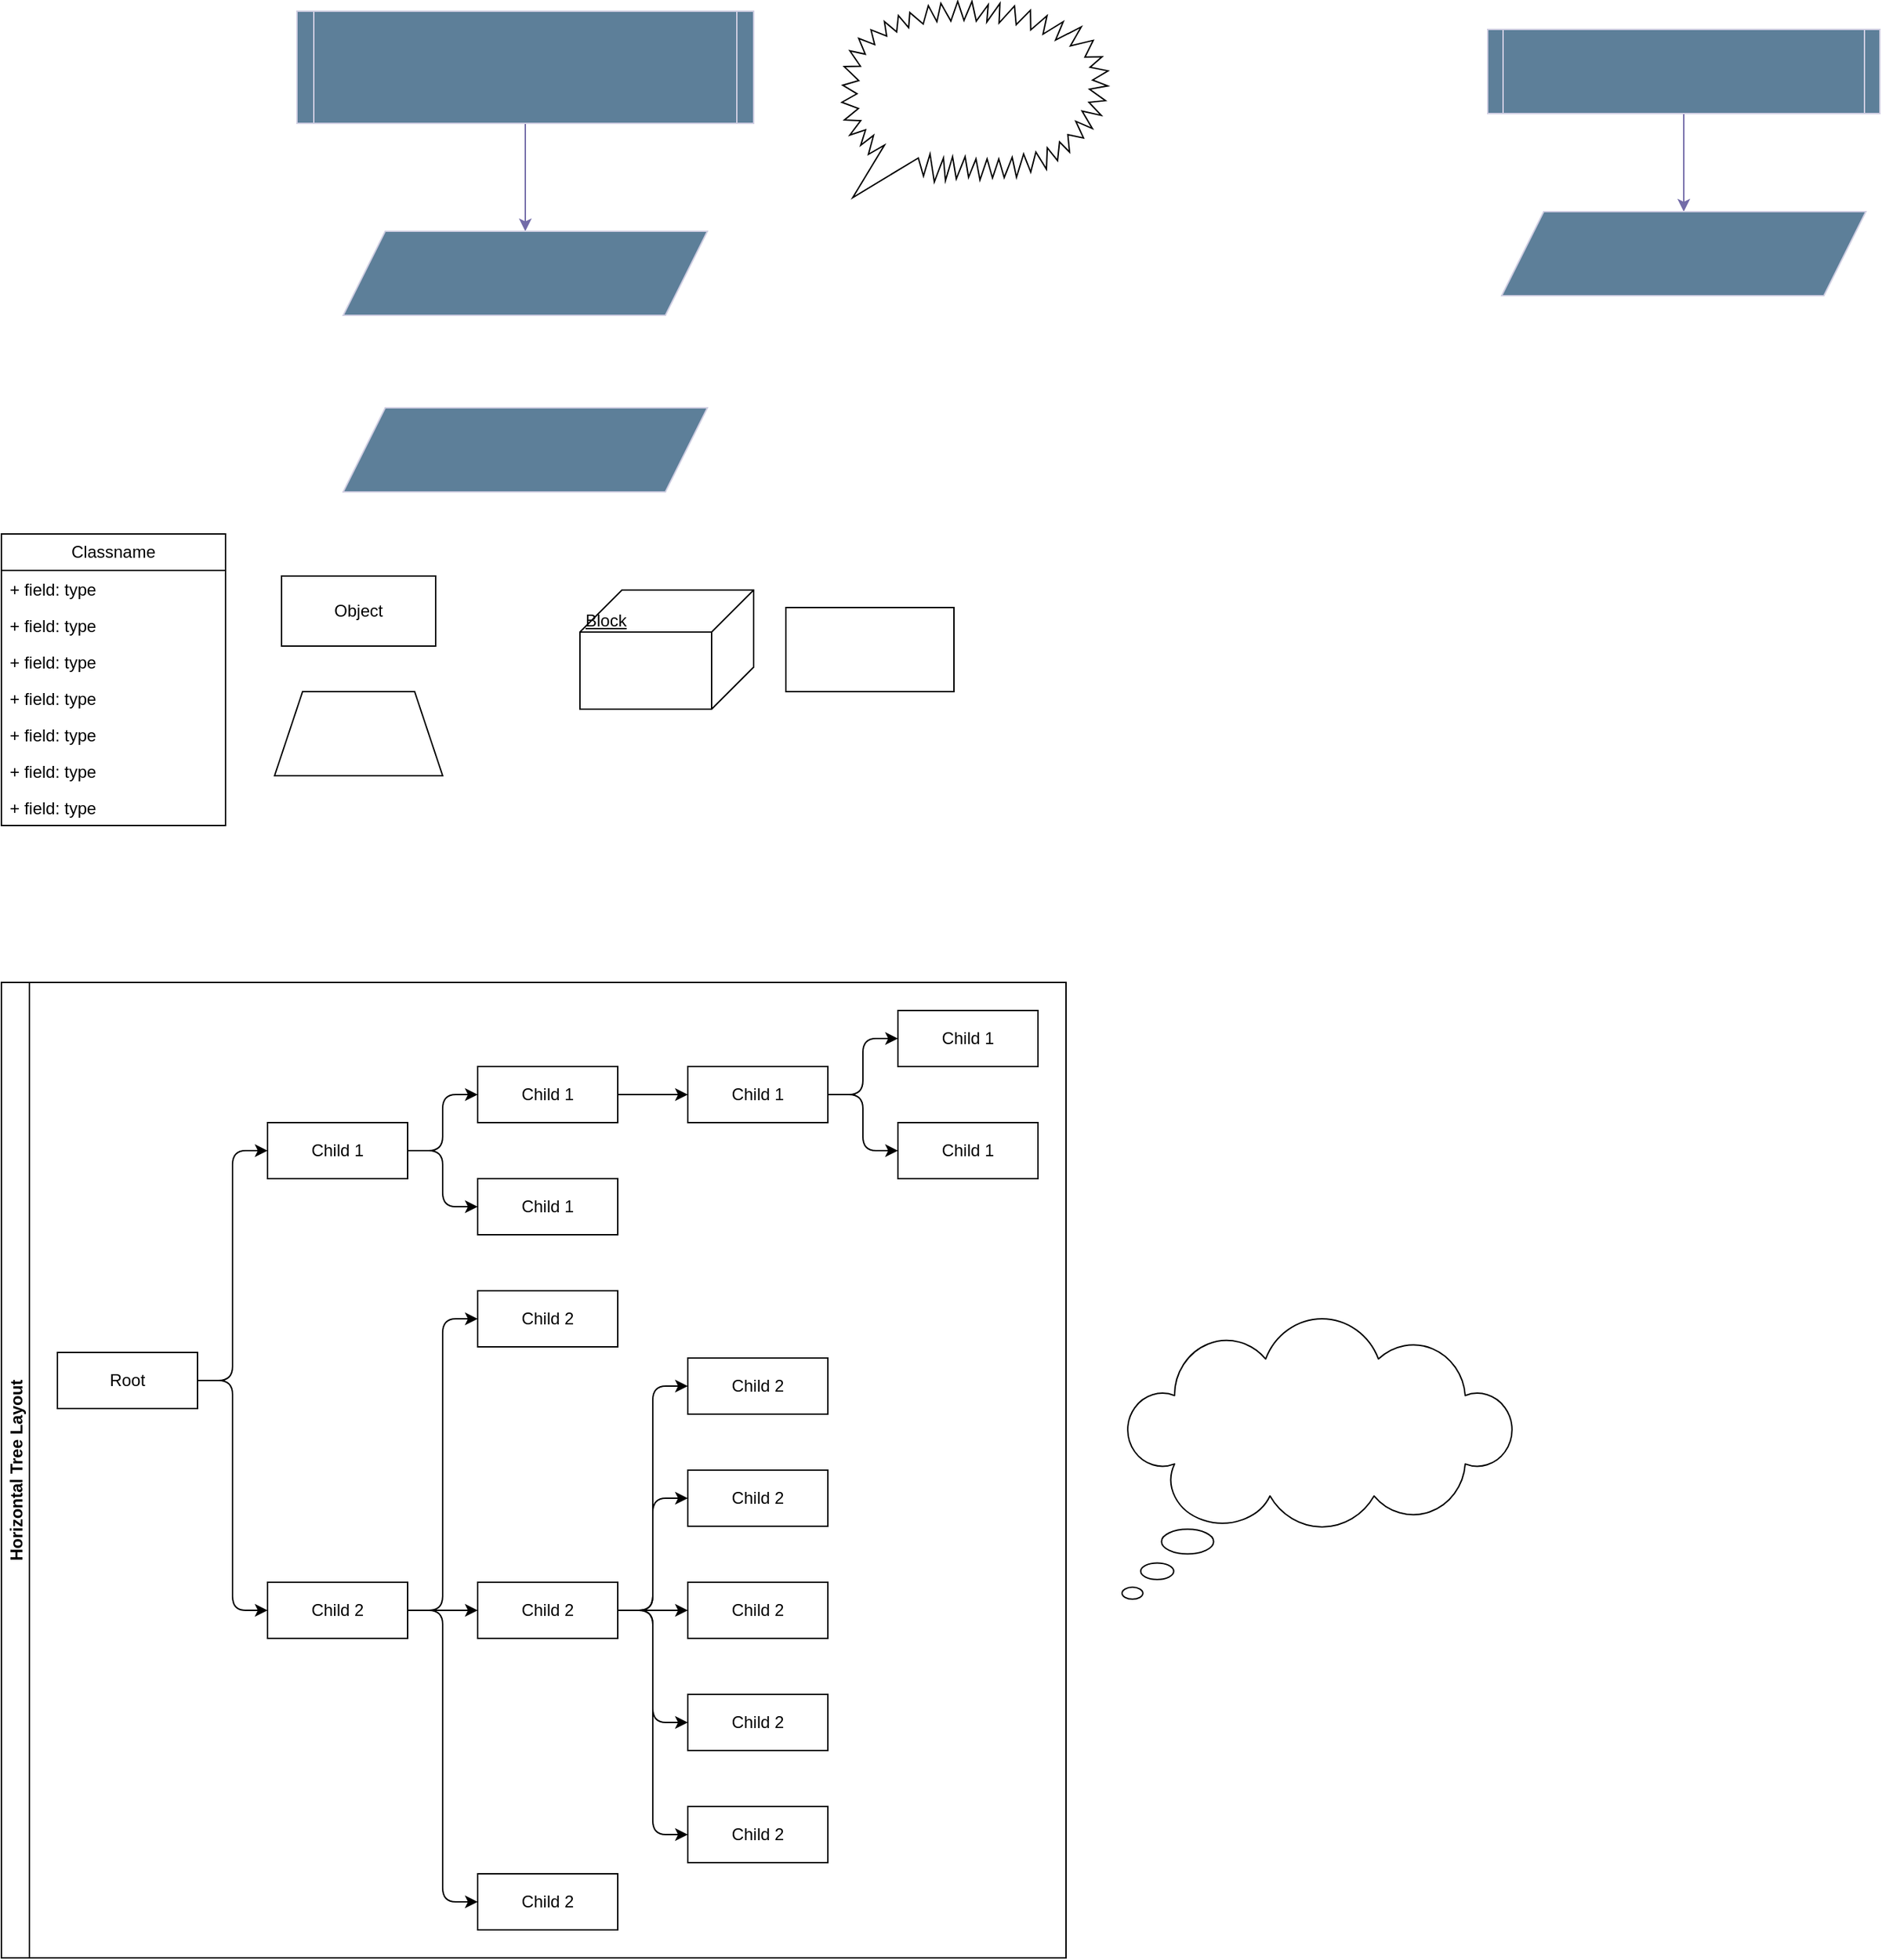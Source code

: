 <mxfile version="24.6.4" type="github">
  <diagram name="Page-1" id="l3IdfPpWL5j4SiQZerBx">
    <mxGraphModel dx="1193" dy="1075" grid="1" gridSize="10" guides="1" tooltips="1" connect="1" arrows="1" fold="1" page="1" pageScale="1" pageWidth="827" pageHeight="1169" math="0" shadow="0">
      <root>
        <mxCell id="0" />
        <mxCell id="1" parent="0" />
        <mxCell id="-8XFwzB2doiiyMq0dGog-4" value="" style="edgeStyle=orthogonalEdgeStyle;rounded=0;orthogonalLoop=1;jettySize=auto;html=1;strokeColor=#736CA8;fontColor=#1A1A1A;" edge="1" parent="1" source="-8XFwzB2doiiyMq0dGog-1" target="-8XFwzB2doiiyMq0dGog-3">
          <mxGeometry relative="1" as="geometry" />
        </mxCell>
        <mxCell id="-8XFwzB2doiiyMq0dGog-1" value="" style="shape=process;whiteSpace=wrap;html=1;backgroundOutline=1;size=0.038;labelBackgroundColor=none;fillColor=#5D7F99;strokeColor=#D0CEE2;fontColor=#1A1A1A;" vertex="1" parent="1">
          <mxGeometry x="251" y="27" width="326" height="80" as="geometry" />
        </mxCell>
        <mxCell id="-8XFwzB2doiiyMq0dGog-2" style="edgeStyle=orthogonalEdgeStyle;rounded=0;orthogonalLoop=1;jettySize=auto;html=1;exitX=0.5;exitY=1;exitDx=0;exitDy=0;labelBackgroundColor=none;strokeColor=#736CA8;fontColor=default;" edge="1" parent="1" source="-8XFwzB2doiiyMq0dGog-1" target="-8XFwzB2doiiyMq0dGog-1">
          <mxGeometry relative="1" as="geometry" />
        </mxCell>
        <mxCell id="-8XFwzB2doiiyMq0dGog-3" value="" style="shape=parallelogram;perimeter=parallelogramPerimeter;whiteSpace=wrap;html=1;fixedSize=1;strokeColor=#D0CEE2;fontColor=#1A1A1A;fillColor=#5D7F99;size=30;" vertex="1" parent="1">
          <mxGeometry x="284" y="184" width="260" height="60" as="geometry" />
        </mxCell>
        <mxCell id="-8XFwzB2doiiyMq0dGog-9" value="" style="edgeStyle=orthogonalEdgeStyle;rounded=0;orthogonalLoop=1;jettySize=auto;html=1;strokeColor=#736CA8;fontColor=#1A1A1A;" edge="1" parent="1" source="-8XFwzB2doiiyMq0dGog-10" target="-8XFwzB2doiiyMq0dGog-12">
          <mxGeometry relative="1" as="geometry" />
        </mxCell>
        <mxCell id="-8XFwzB2doiiyMq0dGog-10" value="" style="shape=process;whiteSpace=wrap;html=1;backgroundOutline=1;size=0.038;labelBackgroundColor=none;fillColor=#5D7F99;strokeColor=#D0CEE2;fontColor=#1A1A1A;" vertex="1" parent="1">
          <mxGeometry x="1101" y="40" width="280" height="60" as="geometry" />
        </mxCell>
        <mxCell id="-8XFwzB2doiiyMq0dGog-11" style="edgeStyle=orthogonalEdgeStyle;rounded=0;orthogonalLoop=1;jettySize=auto;html=1;exitX=0.5;exitY=1;exitDx=0;exitDy=0;labelBackgroundColor=none;strokeColor=#736CA8;fontColor=default;" edge="1" parent="1" source="-8XFwzB2doiiyMq0dGog-10" target="-8XFwzB2doiiyMq0dGog-10">
          <mxGeometry relative="1" as="geometry" />
        </mxCell>
        <mxCell id="-8XFwzB2doiiyMq0dGog-12" value="" style="shape=parallelogram;perimeter=parallelogramPerimeter;whiteSpace=wrap;html=1;fixedSize=1;strokeColor=#D0CEE2;fontColor=#1A1A1A;fillColor=#5D7F99;size=30;" vertex="1" parent="1">
          <mxGeometry x="1111" y="170" width="260" height="60" as="geometry" />
        </mxCell>
        <mxCell id="-8XFwzB2doiiyMq0dGog-13" value="" style="shape=parallelogram;perimeter=parallelogramPerimeter;whiteSpace=wrap;html=1;fixedSize=1;strokeColor=#D0CEE2;fontColor=#1A1A1A;fillColor=#5D7F99;size=30;" vertex="1" parent="1">
          <mxGeometry x="284" y="310" width="260" height="60" as="geometry" />
        </mxCell>
        <mxCell id="-8XFwzB2doiiyMq0dGog-14" value="Classname" style="swimlane;fontStyle=0;childLayout=stackLayout;horizontal=1;startSize=26;fillColor=none;horizontalStack=0;resizeParent=1;resizeParentMax=0;resizeLast=0;collapsible=1;marginBottom=0;whiteSpace=wrap;html=1;" vertex="1" parent="1">
          <mxGeometry x="40" y="400" width="160" height="208" as="geometry" />
        </mxCell>
        <mxCell id="-8XFwzB2doiiyMq0dGog-15" value="+ field: type" style="text;strokeColor=none;fillColor=none;align=left;verticalAlign=top;spacingLeft=4;spacingRight=4;overflow=hidden;rotatable=0;points=[[0,0.5],[1,0.5]];portConstraint=eastwest;whiteSpace=wrap;html=1;" vertex="1" parent="-8XFwzB2doiiyMq0dGog-14">
          <mxGeometry y="26" width="160" height="26" as="geometry" />
        </mxCell>
        <mxCell id="-8XFwzB2doiiyMq0dGog-16" value="+ field: type" style="text;strokeColor=none;fillColor=none;align=left;verticalAlign=top;spacingLeft=4;spacingRight=4;overflow=hidden;rotatable=0;points=[[0,0.5],[1,0.5]];portConstraint=eastwest;whiteSpace=wrap;html=1;" vertex="1" parent="-8XFwzB2doiiyMq0dGog-14">
          <mxGeometry y="52" width="160" height="26" as="geometry" />
        </mxCell>
        <mxCell id="-8XFwzB2doiiyMq0dGog-17" value="+ field: type" style="text;strokeColor=none;fillColor=none;align=left;verticalAlign=top;spacingLeft=4;spacingRight=4;overflow=hidden;rotatable=0;points=[[0,0.5],[1,0.5]];portConstraint=eastwest;whiteSpace=wrap;html=1;" vertex="1" parent="-8XFwzB2doiiyMq0dGog-14">
          <mxGeometry y="78" width="160" height="26" as="geometry" />
        </mxCell>
        <mxCell id="-8XFwzB2doiiyMq0dGog-19" value="+ field: type" style="text;strokeColor=none;fillColor=none;align=left;verticalAlign=top;spacingLeft=4;spacingRight=4;overflow=hidden;rotatable=0;points=[[0,0.5],[1,0.5]];portConstraint=eastwest;whiteSpace=wrap;html=1;" vertex="1" parent="-8XFwzB2doiiyMq0dGog-14">
          <mxGeometry y="104" width="160" height="26" as="geometry" />
        </mxCell>
        <mxCell id="-8XFwzB2doiiyMq0dGog-20" value="+ field: type" style="text;strokeColor=none;fillColor=none;align=left;verticalAlign=top;spacingLeft=4;spacingRight=4;overflow=hidden;rotatable=0;points=[[0,0.5],[1,0.5]];portConstraint=eastwest;whiteSpace=wrap;html=1;" vertex="1" parent="-8XFwzB2doiiyMq0dGog-14">
          <mxGeometry y="130" width="160" height="26" as="geometry" />
        </mxCell>
        <mxCell id="-8XFwzB2doiiyMq0dGog-21" value="+ field: type" style="text;strokeColor=none;fillColor=none;align=left;verticalAlign=top;spacingLeft=4;spacingRight=4;overflow=hidden;rotatable=0;points=[[0,0.5],[1,0.5]];portConstraint=eastwest;whiteSpace=wrap;html=1;" vertex="1" parent="-8XFwzB2doiiyMq0dGog-14">
          <mxGeometry y="156" width="160" height="26" as="geometry" />
        </mxCell>
        <mxCell id="-8XFwzB2doiiyMq0dGog-18" value="+ field: type" style="text;strokeColor=none;fillColor=none;align=left;verticalAlign=top;spacingLeft=4;spacingRight=4;overflow=hidden;rotatable=0;points=[[0,0.5],[1,0.5]];portConstraint=eastwest;whiteSpace=wrap;html=1;" vertex="1" parent="-8XFwzB2doiiyMq0dGog-14">
          <mxGeometry y="182" width="160" height="26" as="geometry" />
        </mxCell>
        <mxCell id="-8XFwzB2doiiyMq0dGog-22" value="Object" style="html=1;whiteSpace=wrap;" vertex="1" parent="1">
          <mxGeometry x="240" y="430" width="110" height="50" as="geometry" />
        </mxCell>
        <mxCell id="-8XFwzB2doiiyMq0dGog-24" value="" style="shape=trapezoid;perimeter=trapezoidPerimeter;whiteSpace=wrap;html=1;fixedSize=1;" vertex="1" parent="1">
          <mxGeometry x="235" y="512.5" width="120" height="60" as="geometry" />
        </mxCell>
        <mxCell id="-8XFwzB2doiiyMq0dGog-26" value="Block" style="verticalAlign=top;align=left;spacingTop=8;spacingLeft=2;spacingRight=12;shape=cube;size=30;direction=south;fontStyle=4;html=1;whiteSpace=wrap;" vertex="1" parent="1">
          <mxGeometry x="453" y="440" width="124" height="85" as="geometry" />
        </mxCell>
        <mxCell id="-8XFwzB2doiiyMq0dGog-27" value="" style="whiteSpace=wrap;html=1;align=left;verticalAlign=top;spacingTop=8;spacingLeft=2;spacingRight=12;fontStyle=4;" vertex="1" parent="1">
          <mxGeometry x="600" y="452.5" width="120" height="60" as="geometry" />
        </mxCell>
        <mxCell id="-8XFwzB2doiiyMq0dGog-30" value="Horizontal Tree Layout" style="swimlane;startSize=20;horizontal=0;childLayout=treeLayout;horizontalTree=1;sortEdges=1;resizable=0;containerType=tree;fontSize=12;" vertex="1" parent="1">
          <mxGeometry x="40" y="720" width="760" height="696" as="geometry" />
        </mxCell>
        <mxCell id="-8XFwzB2doiiyMq0dGog-31" value="Root" style="whiteSpace=wrap;html=1;" vertex="1" parent="-8XFwzB2doiiyMq0dGog-30">
          <mxGeometry x="40" y="264" width="100" height="40" as="geometry" />
        </mxCell>
        <mxCell id="-8XFwzB2doiiyMq0dGog-32" value="Child 1" style="whiteSpace=wrap;html=1;" vertex="1" parent="-8XFwzB2doiiyMq0dGog-30">
          <mxGeometry x="190" y="100" width="100" height="40" as="geometry" />
        </mxCell>
        <mxCell id="-8XFwzB2doiiyMq0dGog-33" value="" style="edgeStyle=elbowEdgeStyle;elbow=horizontal;html=1;rounded=1;curved=0;sourcePerimeterSpacing=0;targetPerimeterSpacing=0;startSize=6;endSize=6;" edge="1" parent="-8XFwzB2doiiyMq0dGog-30" source="-8XFwzB2doiiyMq0dGog-31" target="-8XFwzB2doiiyMq0dGog-32">
          <mxGeometry relative="1" as="geometry" />
        </mxCell>
        <mxCell id="-8XFwzB2doiiyMq0dGog-34" value="Child 2" style="whiteSpace=wrap;html=1;" vertex="1" parent="-8XFwzB2doiiyMq0dGog-30">
          <mxGeometry x="190" y="428" width="100" height="40" as="geometry" />
        </mxCell>
        <mxCell id="-8XFwzB2doiiyMq0dGog-35" value="" style="edgeStyle=elbowEdgeStyle;elbow=horizontal;html=1;rounded=1;curved=0;sourcePerimeterSpacing=0;targetPerimeterSpacing=0;startSize=6;endSize=6;" edge="1" parent="-8XFwzB2doiiyMq0dGog-30" source="-8XFwzB2doiiyMq0dGog-31" target="-8XFwzB2doiiyMq0dGog-34">
          <mxGeometry relative="1" as="geometry" />
        </mxCell>
        <mxCell id="-8XFwzB2doiiyMq0dGog-36" value="" style="edgeStyle=elbowEdgeStyle;elbow=horizontal;html=1;rounded=1;curved=0;sourcePerimeterSpacing=0;targetPerimeterSpacing=0;startSize=6;endSize=6;" edge="1" target="-8XFwzB2doiiyMq0dGog-37" source="-8XFwzB2doiiyMq0dGog-32" parent="-8XFwzB2doiiyMq0dGog-30">
          <mxGeometry relative="1" as="geometry">
            <mxPoint x="180" y="788" as="sourcePoint" />
          </mxGeometry>
        </mxCell>
        <mxCell id="-8XFwzB2doiiyMq0dGog-37" value="Child 1" style="whiteSpace=wrap;html=1;" vertex="1" parent="-8XFwzB2doiiyMq0dGog-30">
          <mxGeometry x="340" y="60" width="100" height="40" as="geometry" />
        </mxCell>
        <mxCell id="-8XFwzB2doiiyMq0dGog-38" value="" style="edgeStyle=elbowEdgeStyle;elbow=horizontal;html=1;rounded=1;curved=0;sourcePerimeterSpacing=0;targetPerimeterSpacing=0;startSize=6;endSize=6;" edge="1" target="-8XFwzB2doiiyMq0dGog-39" source="-8XFwzB2doiiyMq0dGog-37" parent="-8XFwzB2doiiyMq0dGog-30">
          <mxGeometry relative="1" as="geometry">
            <mxPoint x="330" y="748" as="sourcePoint" />
          </mxGeometry>
        </mxCell>
        <mxCell id="-8XFwzB2doiiyMq0dGog-39" value="Child 1" style="whiteSpace=wrap;html=1;" vertex="1" parent="-8XFwzB2doiiyMq0dGog-30">
          <mxGeometry x="490" y="60" width="100" height="40" as="geometry" />
        </mxCell>
        <mxCell id="-8XFwzB2doiiyMq0dGog-40" value="" style="edgeStyle=elbowEdgeStyle;elbow=horizontal;html=1;rounded=1;curved=0;sourcePerimeterSpacing=0;targetPerimeterSpacing=0;startSize=6;endSize=6;" edge="1" target="-8XFwzB2doiiyMq0dGog-41" source="-8XFwzB2doiiyMq0dGog-39" parent="-8XFwzB2doiiyMq0dGog-30">
          <mxGeometry relative="1" as="geometry">
            <mxPoint x="480" y="748" as="sourcePoint" />
          </mxGeometry>
        </mxCell>
        <mxCell id="-8XFwzB2doiiyMq0dGog-41" value="Child 1" style="whiteSpace=wrap;html=1;" vertex="1" parent="-8XFwzB2doiiyMq0dGog-30">
          <mxGeometry x="640" y="20" width="100" height="40" as="geometry" />
        </mxCell>
        <mxCell id="-8XFwzB2doiiyMq0dGog-42" value="" style="edgeStyle=elbowEdgeStyle;elbow=horizontal;html=1;rounded=1;curved=0;sourcePerimeterSpacing=0;targetPerimeterSpacing=0;startSize=6;endSize=6;" edge="1" target="-8XFwzB2doiiyMq0dGog-43" source="-8XFwzB2doiiyMq0dGog-39" parent="-8XFwzB2doiiyMq0dGog-30">
          <mxGeometry relative="1" as="geometry">
            <mxPoint x="630" y="748" as="sourcePoint" />
          </mxGeometry>
        </mxCell>
        <mxCell id="-8XFwzB2doiiyMq0dGog-43" value="Child 1" style="whiteSpace=wrap;html=1;" vertex="1" parent="-8XFwzB2doiiyMq0dGog-30">
          <mxGeometry x="640" y="100" width="100" height="40" as="geometry" />
        </mxCell>
        <mxCell id="-8XFwzB2doiiyMq0dGog-44" value="" style="edgeStyle=elbowEdgeStyle;elbow=horizontal;html=1;rounded=1;curved=0;sourcePerimeterSpacing=0;targetPerimeterSpacing=0;startSize=6;endSize=6;" edge="1" target="-8XFwzB2doiiyMq0dGog-45" source="-8XFwzB2doiiyMq0dGog-32" parent="-8XFwzB2doiiyMq0dGog-30">
          <mxGeometry relative="1" as="geometry">
            <mxPoint x="330" y="828" as="sourcePoint" />
          </mxGeometry>
        </mxCell>
        <mxCell id="-8XFwzB2doiiyMq0dGog-45" value="Child 1" style="whiteSpace=wrap;html=1;" vertex="1" parent="-8XFwzB2doiiyMq0dGog-30">
          <mxGeometry x="340" y="140" width="100" height="40" as="geometry" />
        </mxCell>
        <mxCell id="-8XFwzB2doiiyMq0dGog-46" value="" style="edgeStyle=elbowEdgeStyle;elbow=horizontal;html=1;rounded=1;curved=0;sourcePerimeterSpacing=0;targetPerimeterSpacing=0;startSize=6;endSize=6;" edge="1" target="-8XFwzB2doiiyMq0dGog-47" source="-8XFwzB2doiiyMq0dGog-34" parent="-8XFwzB2doiiyMq0dGog-30">
          <mxGeometry relative="1" as="geometry">
            <mxPoint x="180" y="1004" as="sourcePoint" />
          </mxGeometry>
        </mxCell>
        <mxCell id="-8XFwzB2doiiyMq0dGog-47" value="Child 2" style="whiteSpace=wrap;html=1;" vertex="1" parent="-8XFwzB2doiiyMq0dGog-30">
          <mxGeometry x="340" y="220" width="100" height="40" as="geometry" />
        </mxCell>
        <mxCell id="-8XFwzB2doiiyMq0dGog-48" value="" style="edgeStyle=elbowEdgeStyle;elbow=horizontal;html=1;rounded=1;curved=0;sourcePerimeterSpacing=0;targetPerimeterSpacing=0;startSize=6;endSize=6;" edge="1" target="-8XFwzB2doiiyMq0dGog-49" source="-8XFwzB2doiiyMq0dGog-34" parent="-8XFwzB2doiiyMq0dGog-30">
          <mxGeometry relative="1" as="geometry">
            <mxPoint x="330" y="1064" as="sourcePoint" />
          </mxGeometry>
        </mxCell>
        <mxCell id="-8XFwzB2doiiyMq0dGog-49" value="Child 2" style="whiteSpace=wrap;html=1;" vertex="1" parent="-8XFwzB2doiiyMq0dGog-30">
          <mxGeometry x="340" y="428" width="100" height="40" as="geometry" />
        </mxCell>
        <mxCell id="-8XFwzB2doiiyMq0dGog-50" value="" style="edgeStyle=elbowEdgeStyle;elbow=horizontal;html=1;rounded=1;curved=0;sourcePerimeterSpacing=0;targetPerimeterSpacing=0;startSize=6;endSize=6;" edge="1" target="-8XFwzB2doiiyMq0dGog-51" source="-8XFwzB2doiiyMq0dGog-34" parent="-8XFwzB2doiiyMq0dGog-30">
          <mxGeometry relative="1" as="geometry">
            <mxPoint x="330" y="1084" as="sourcePoint" />
          </mxGeometry>
        </mxCell>
        <mxCell id="-8XFwzB2doiiyMq0dGog-51" value="Child 2" style="whiteSpace=wrap;html=1;" vertex="1" parent="-8XFwzB2doiiyMq0dGog-30">
          <mxGeometry x="340" y="636" width="100" height="40" as="geometry" />
        </mxCell>
        <mxCell id="-8XFwzB2doiiyMq0dGog-52" value="" style="edgeStyle=elbowEdgeStyle;elbow=horizontal;html=1;rounded=1;curved=0;sourcePerimeterSpacing=0;targetPerimeterSpacing=0;startSize=6;endSize=6;" edge="1" target="-8XFwzB2doiiyMq0dGog-53" source="-8XFwzB2doiiyMq0dGog-49" parent="-8XFwzB2doiiyMq0dGog-30">
          <mxGeometry relative="1" as="geometry">
            <mxPoint x="330" y="1104" as="sourcePoint" />
          </mxGeometry>
        </mxCell>
        <mxCell id="-8XFwzB2doiiyMq0dGog-53" value="Child 2" style="whiteSpace=wrap;html=1;" vertex="1" parent="-8XFwzB2doiiyMq0dGog-30">
          <mxGeometry x="490" y="268" width="100" height="40" as="geometry" />
        </mxCell>
        <mxCell id="-8XFwzB2doiiyMq0dGog-54" value="" style="edgeStyle=elbowEdgeStyle;elbow=horizontal;html=1;rounded=1;curved=0;sourcePerimeterSpacing=0;targetPerimeterSpacing=0;startSize=6;endSize=6;" edge="1" target="-8XFwzB2doiiyMq0dGog-55" source="-8XFwzB2doiiyMq0dGog-49" parent="-8XFwzB2doiiyMq0dGog-30">
          <mxGeometry relative="1" as="geometry">
            <mxPoint x="480" y="1104" as="sourcePoint" />
          </mxGeometry>
        </mxCell>
        <mxCell id="-8XFwzB2doiiyMq0dGog-55" value="Child 2" style="whiteSpace=wrap;html=1;" vertex="1" parent="-8XFwzB2doiiyMq0dGog-30">
          <mxGeometry x="490" y="348" width="100" height="40" as="geometry" />
        </mxCell>
        <mxCell id="-8XFwzB2doiiyMq0dGog-56" value="" style="edgeStyle=elbowEdgeStyle;elbow=horizontal;html=1;rounded=1;curved=0;sourcePerimeterSpacing=0;targetPerimeterSpacing=0;startSize=6;endSize=6;" edge="1" target="-8XFwzB2doiiyMq0dGog-57" source="-8XFwzB2doiiyMq0dGog-49" parent="-8XFwzB2doiiyMq0dGog-30">
          <mxGeometry relative="1" as="geometry">
            <mxPoint x="480" y="1120" as="sourcePoint" />
          </mxGeometry>
        </mxCell>
        <mxCell id="-8XFwzB2doiiyMq0dGog-57" value="Child 2" style="whiteSpace=wrap;html=1;" vertex="1" parent="-8XFwzB2doiiyMq0dGog-30">
          <mxGeometry x="490" y="428" width="100" height="40" as="geometry" />
        </mxCell>
        <mxCell id="-8XFwzB2doiiyMq0dGog-58" value="" style="edgeStyle=elbowEdgeStyle;elbow=horizontal;html=1;rounded=1;curved=0;sourcePerimeterSpacing=0;targetPerimeterSpacing=0;startSize=6;endSize=6;" edge="1" target="-8XFwzB2doiiyMq0dGog-59" source="-8XFwzB2doiiyMq0dGog-49" parent="-8XFwzB2doiiyMq0dGog-30">
          <mxGeometry relative="1" as="geometry">
            <mxPoint x="480" y="1136" as="sourcePoint" />
          </mxGeometry>
        </mxCell>
        <mxCell id="-8XFwzB2doiiyMq0dGog-59" value="Child 2" style="whiteSpace=wrap;html=1;" vertex="1" parent="-8XFwzB2doiiyMq0dGog-30">
          <mxGeometry x="490" y="508" width="100" height="40" as="geometry" />
        </mxCell>
        <mxCell id="-8XFwzB2doiiyMq0dGog-60" value="" style="edgeStyle=elbowEdgeStyle;elbow=horizontal;html=1;rounded=1;curved=0;sourcePerimeterSpacing=0;targetPerimeterSpacing=0;startSize=6;endSize=6;" edge="1" target="-8XFwzB2doiiyMq0dGog-61" source="-8XFwzB2doiiyMq0dGog-49" parent="-8XFwzB2doiiyMq0dGog-30">
          <mxGeometry relative="1" as="geometry">
            <mxPoint x="480" y="1152" as="sourcePoint" />
          </mxGeometry>
        </mxCell>
        <mxCell id="-8XFwzB2doiiyMq0dGog-61" value="Child 2" style="whiteSpace=wrap;html=1;" vertex="1" parent="-8XFwzB2doiiyMq0dGog-30">
          <mxGeometry x="490" y="588" width="100" height="40" as="geometry" />
        </mxCell>
        <mxCell id="-8XFwzB2doiiyMq0dGog-62" value="" style="whiteSpace=wrap;html=1;shape=mxgraph.basic.cloud_callout" vertex="1" parent="1">
          <mxGeometry x="840" y="960" width="280" height="200" as="geometry" />
        </mxCell>
        <mxCell id="-8XFwzB2doiiyMq0dGog-63" value="" style="whiteSpace=wrap;html=1;shape=mxgraph.basic.loud_callout" vertex="1" parent="1">
          <mxGeometry x="640" y="20" width="190" height="140" as="geometry" />
        </mxCell>
      </root>
    </mxGraphModel>
  </diagram>
</mxfile>
